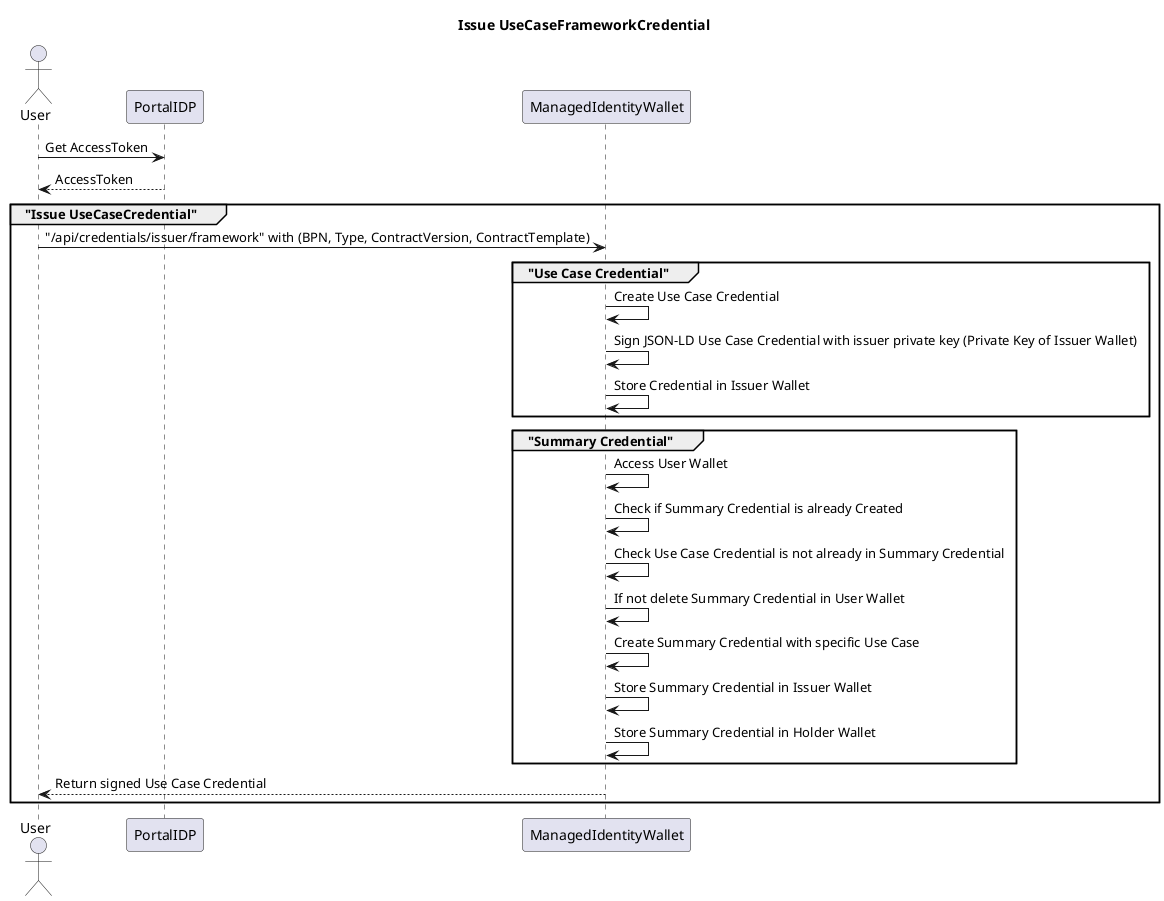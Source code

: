 @startuml
title Issue UseCaseFrameworkCredential

actor User as User

participant PortalIDP as keycloak
participant ManagedIdentityWallet as MIW

box "Get Accesstoken"
  User -> keycloak: Get AccessToken
  keycloak --> User: AccessToken
end box

group "Issue UseCaseCredential"
    User -> MIW: "/api/credentials/issuer/framework" with (BPN, Type, ContractVersion, ContractTemplate)
    group "Use Case Credential" 
        MIW -> MIW: Create Use Case Credential
        MIW -> MIW: Sign JSON-LD Use Case Credential with issuer private key (Private Key of Issuer Wallet)
        MIW -> MIW: Store Credential in Issuer Wallet
    end group
    group "Summary Credential" 
        MIW -> MIW: Access User Wallet
        MIW -> MIW: Check if Summary Credential is already Created
        MIW -> MIW: Check Use Case Credential is not already in Summary Credential
        MIW -> MIW: If not delete Summary Credential in User Wallet
        MIW -> MIW: Create Summary Credential with specific Use Case
        MIW -> MIW: Store Summary Credential in Issuer Wallet
        MIW -> MIW: Store Summary Credential in Holder Wallet
    end group
    MIW --> User: Return signed Use Case Credential
end group

@enduml